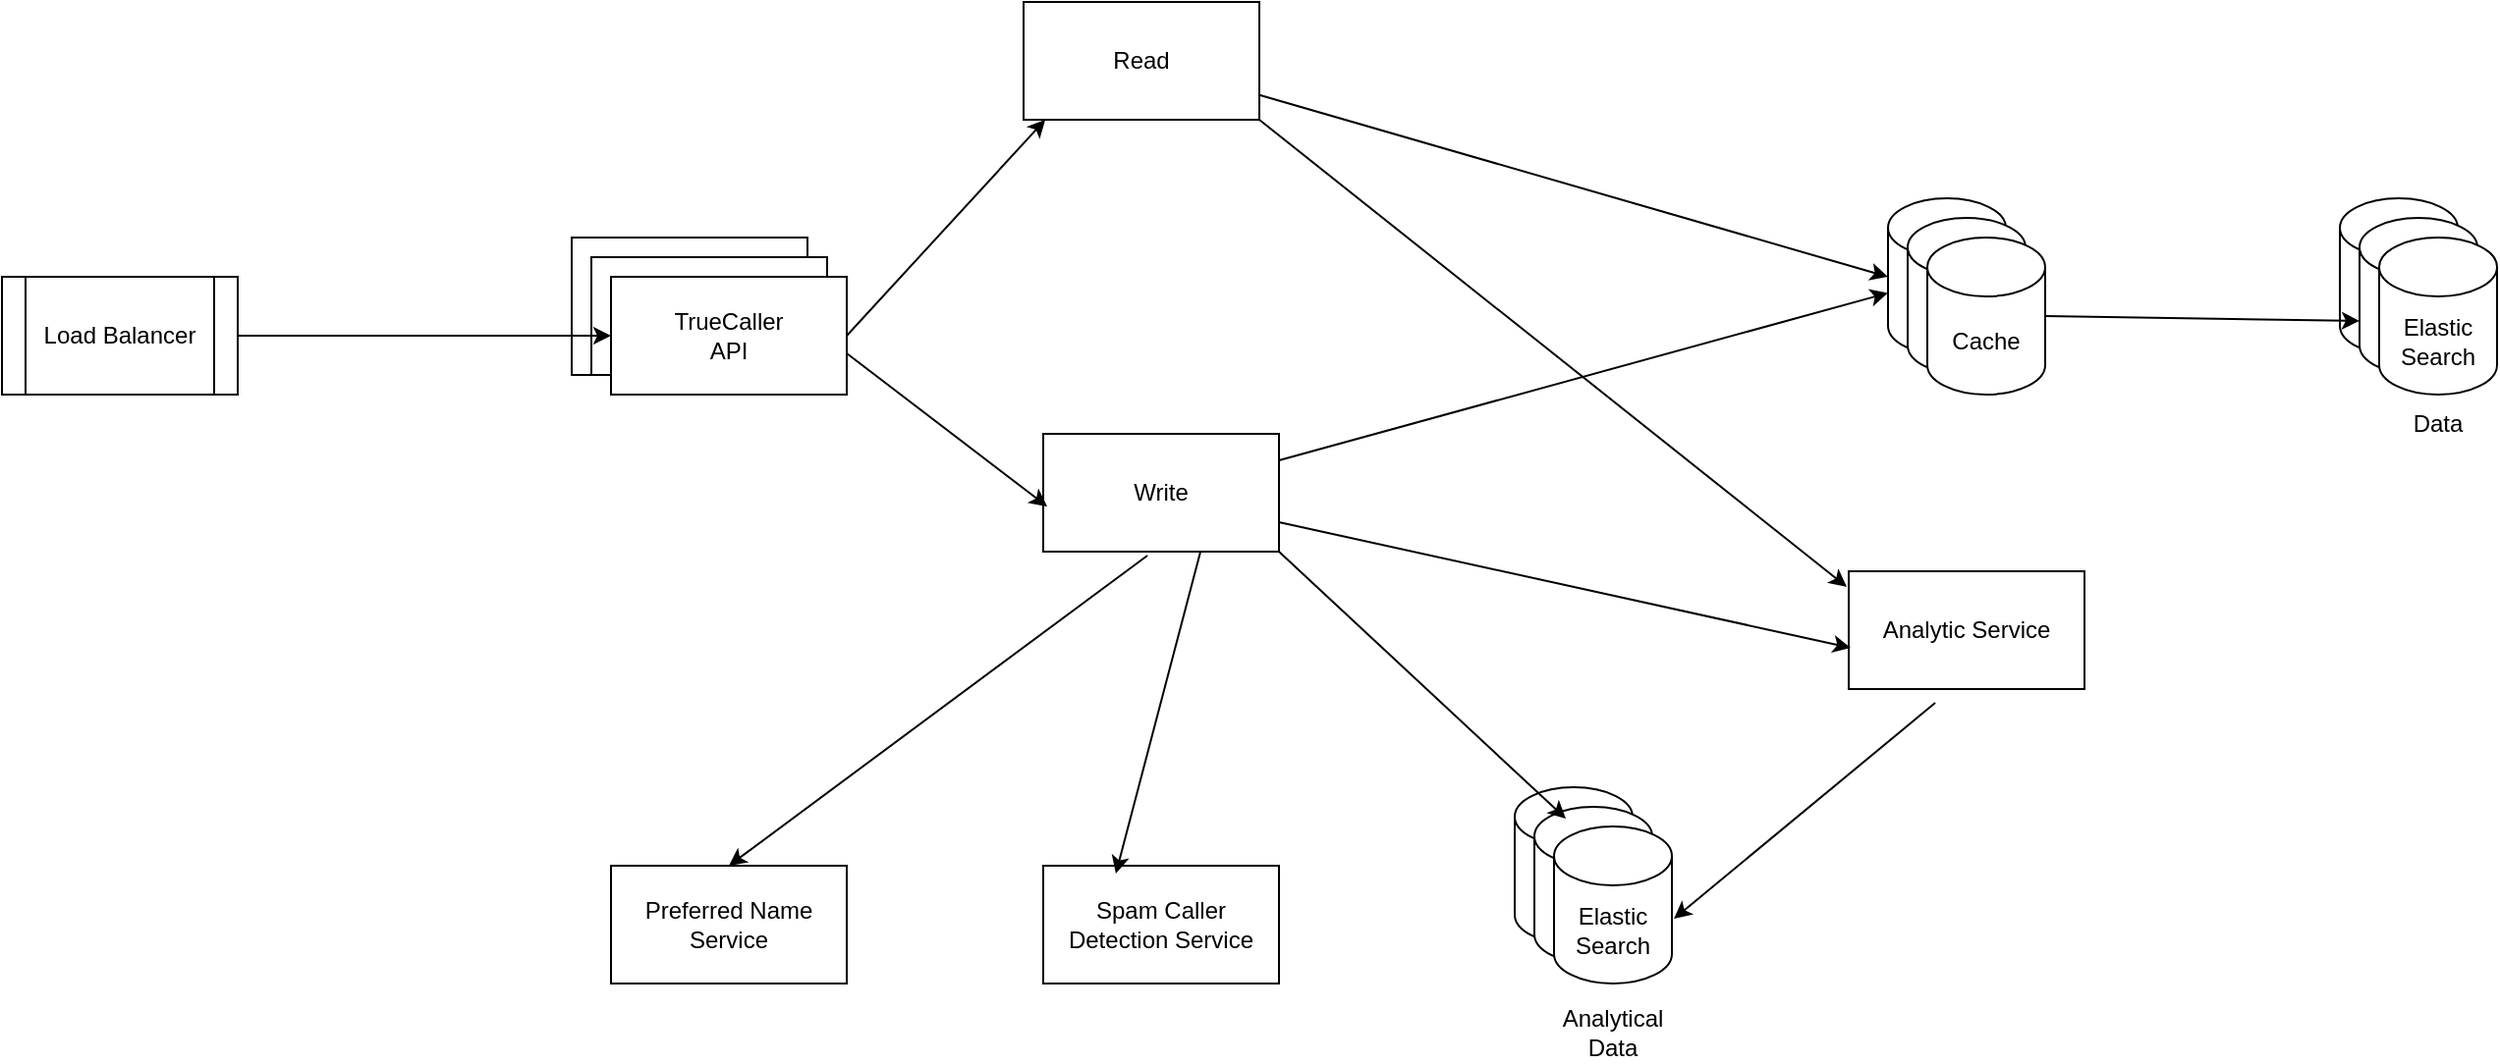 <mxfile version="21.0.6" type="device"><diagram name="Page-1" id="5UpS3IQBhCkCjYnE6m3j"><mxGraphModel dx="1434" dy="764" grid="1" gridSize="10" guides="1" tooltips="1" connect="1" arrows="1" fold="1" page="1" pageScale="1" pageWidth="827" pageHeight="1169" math="0" shadow="0"><root><mxCell id="0"/><mxCell id="1" parent="0"/><mxCell id="q4tTEhbU529VqmFmG8-R-1" value="Load Balancer" style="shape=process;whiteSpace=wrap;html=1;backgroundOutline=1;" vertex="1" parent="1"><mxGeometry x="130" y="350" width="120" height="60" as="geometry"/></mxCell><mxCell id="q4tTEhbU529VqmFmG8-R-2" value="TrueCaller&lt;br&gt;API" style="rounded=0;whiteSpace=wrap;html=1;" vertex="1" parent="1"><mxGeometry x="420" y="330" width="120" height="70" as="geometry"/></mxCell><mxCell id="q4tTEhbU529VqmFmG8-R-3" value="TrueCaller&lt;br&gt;API" style="rounded=0;whiteSpace=wrap;html=1;" vertex="1" parent="1"><mxGeometry x="430" y="340" width="120" height="60" as="geometry"/></mxCell><mxCell id="q4tTEhbU529VqmFmG8-R-4" value="TrueCaller&lt;br&gt;API" style="rounded=0;whiteSpace=wrap;html=1;" vertex="1" parent="1"><mxGeometry x="440" y="350" width="120" height="60" as="geometry"/></mxCell><mxCell id="q4tTEhbU529VqmFmG8-R-5" value="Elastic&lt;br&gt;Search" style="shape=cylinder3;whiteSpace=wrap;html=1;boundedLbl=1;backgroundOutline=1;size=15;" vertex="1" parent="1"><mxGeometry x="1320" y="310" width="60" height="80" as="geometry"/></mxCell><mxCell id="q4tTEhbU529VqmFmG8-R-6" value="Elastic&lt;br&gt;Search" style="shape=cylinder3;whiteSpace=wrap;html=1;boundedLbl=1;backgroundOutline=1;size=15;" vertex="1" parent="1"><mxGeometry x="1330" y="320" width="60" height="80" as="geometry"/></mxCell><mxCell id="q4tTEhbU529VqmFmG8-R-7" value="Elastic&lt;br&gt;Search" style="shape=cylinder3;whiteSpace=wrap;html=1;boundedLbl=1;backgroundOutline=1;size=15;" vertex="1" parent="1"><mxGeometry x="1340" y="330" width="60" height="80" as="geometry"/></mxCell><mxCell id="q4tTEhbU529VqmFmG8-R-8" value="" style="endArrow=classic;html=1;rounded=0;exitX=1;exitY=0.5;exitDx=0;exitDy=0;entryX=0;entryY=0.5;entryDx=0;entryDy=0;" edge="1" parent="1" source="q4tTEhbU529VqmFmG8-R-1" target="q4tTEhbU529VqmFmG8-R-4"><mxGeometry width="50" height="50" relative="1" as="geometry"><mxPoint x="290" y="370" as="sourcePoint"/><mxPoint x="340" y="320" as="targetPoint"/></mxGeometry></mxCell><mxCell id="q4tTEhbU529VqmFmG8-R-10" value="Analytic Service" style="rounded=0;whiteSpace=wrap;html=1;" vertex="1" parent="1"><mxGeometry x="1070" y="500" width="120" height="60" as="geometry"/></mxCell><mxCell id="q4tTEhbU529VqmFmG8-R-20" value="Elastic&lt;br&gt;Search" style="shape=cylinder3;whiteSpace=wrap;html=1;boundedLbl=1;backgroundOutline=1;size=15;" vertex="1" parent="1"><mxGeometry x="900" y="610" width="60" height="80" as="geometry"/></mxCell><mxCell id="q4tTEhbU529VqmFmG8-R-21" value="Elastic&lt;br&gt;Search" style="shape=cylinder3;whiteSpace=wrap;html=1;boundedLbl=1;backgroundOutline=1;size=15;" vertex="1" parent="1"><mxGeometry x="910" y="620" width="60" height="80" as="geometry"/></mxCell><mxCell id="q4tTEhbU529VqmFmG8-R-22" value="Elastic&lt;br&gt;Search" style="shape=cylinder3;whiteSpace=wrap;html=1;boundedLbl=1;backgroundOutline=1;size=15;" vertex="1" parent="1"><mxGeometry x="920" y="630" width="60" height="80" as="geometry"/></mxCell><mxCell id="q4tTEhbU529VqmFmG8-R-23" value="Cache" style="shape=cylinder3;whiteSpace=wrap;html=1;boundedLbl=1;backgroundOutline=1;size=15;" vertex="1" parent="1"><mxGeometry x="1090" y="310" width="60" height="80" as="geometry"/></mxCell><mxCell id="q4tTEhbU529VqmFmG8-R-25" value="" style="endArrow=classic;html=1;rounded=0;" edge="1" parent="1" source="q4tTEhbU529VqmFmG8-R-31" target="q4tTEhbU529VqmFmG8-R-23"><mxGeometry width="50" height="50" relative="1" as="geometry"><mxPoint x="570" y="390" as="sourcePoint"/><mxPoint x="750" y="393" as="targetPoint"/></mxGeometry></mxCell><mxCell id="q4tTEhbU529VqmFmG8-R-26" value="Cache" style="shape=cylinder3;whiteSpace=wrap;html=1;boundedLbl=1;backgroundOutline=1;size=15;" vertex="1" parent="1"><mxGeometry x="1100" y="320" width="60" height="80" as="geometry"/></mxCell><mxCell id="q4tTEhbU529VqmFmG8-R-27" value="Cache" style="shape=cylinder3;whiteSpace=wrap;html=1;boundedLbl=1;backgroundOutline=1;size=15;" vertex="1" parent="1"><mxGeometry x="1110" y="330" width="60" height="80" as="geometry"/></mxCell><mxCell id="q4tTEhbU529VqmFmG8-R-28" value="Preferred Name Service" style="rounded=0;whiteSpace=wrap;html=1;" vertex="1" parent="1"><mxGeometry x="440" y="650" width="120" height="60" as="geometry"/></mxCell><mxCell id="q4tTEhbU529VqmFmG8-R-29" value="Spam Caller Detection Service" style="rounded=0;whiteSpace=wrap;html=1;" vertex="1" parent="1"><mxGeometry x="660" y="650" width="120" height="60" as="geometry"/></mxCell><mxCell id="q4tTEhbU529VqmFmG8-R-30" value="Read" style="rounded=0;whiteSpace=wrap;html=1;" vertex="1" parent="1"><mxGeometry x="650" y="210" width="120" height="60" as="geometry"/></mxCell><mxCell id="q4tTEhbU529VqmFmG8-R-31" value="Write" style="rounded=0;whiteSpace=wrap;html=1;" vertex="1" parent="1"><mxGeometry x="660" y="430" width="120" height="60" as="geometry"/></mxCell><mxCell id="q4tTEhbU529VqmFmG8-R-32" value="" style="endArrow=classic;html=1;rounded=0;exitX=0.442;exitY=1.033;exitDx=0;exitDy=0;exitPerimeter=0;entryX=0.5;entryY=0;entryDx=0;entryDy=0;" edge="1" parent="1" source="q4tTEhbU529VqmFmG8-R-31" target="q4tTEhbU529VqmFmG8-R-28"><mxGeometry width="50" height="50" relative="1" as="geometry"><mxPoint x="785" y="440" as="sourcePoint"/><mxPoint x="940" y="356" as="targetPoint"/></mxGeometry></mxCell><mxCell id="q4tTEhbU529VqmFmG8-R-33" value="" style="endArrow=classic;html=1;rounded=0;exitX=0.667;exitY=1;exitDx=0;exitDy=0;exitPerimeter=0;entryX=0.308;entryY=0.067;entryDx=0;entryDy=0;entryPerimeter=0;" edge="1" parent="1" source="q4tTEhbU529VqmFmG8-R-31" target="q4tTEhbU529VqmFmG8-R-29"><mxGeometry width="50" height="50" relative="1" as="geometry"><mxPoint x="723" y="502" as="sourcePoint"/><mxPoint x="700" y="630" as="targetPoint"/></mxGeometry></mxCell><mxCell id="q4tTEhbU529VqmFmG8-R-34" value="" style="endArrow=classic;html=1;rounded=0;exitX=1;exitY=0.5;exitDx=0;exitDy=0;entryX=0.092;entryY=1;entryDx=0;entryDy=0;entryPerimeter=0;" edge="1" parent="1" source="q4tTEhbU529VqmFmG8-R-4" target="q4tTEhbU529VqmFmG8-R-30"><mxGeometry width="50" height="50" relative="1" as="geometry"><mxPoint x="785" y="440" as="sourcePoint"/><mxPoint x="940" y="356" as="targetPoint"/></mxGeometry></mxCell><mxCell id="q4tTEhbU529VqmFmG8-R-35" value="" style="endArrow=classic;html=1;rounded=0;exitX=1;exitY=0.65;exitDx=0;exitDy=0;entryX=0.017;entryY=0.617;entryDx=0;entryDy=0;entryPerimeter=0;exitPerimeter=0;" edge="1" parent="1" source="q4tTEhbU529VqmFmG8-R-4" target="q4tTEhbU529VqmFmG8-R-31"><mxGeometry width="50" height="50" relative="1" as="geometry"><mxPoint x="570" y="390" as="sourcePoint"/><mxPoint x="671" y="280" as="targetPoint"/></mxGeometry></mxCell><mxCell id="q4tTEhbU529VqmFmG8-R-36" value="" style="endArrow=classic;html=1;rounded=0;entryX=0;entryY=0.5;entryDx=0;entryDy=0;entryPerimeter=0;" edge="1" parent="1" source="q4tTEhbU529VqmFmG8-R-30" target="q4tTEhbU529VqmFmG8-R-23"><mxGeometry width="50" height="50" relative="1" as="geometry"><mxPoint x="570" y="390" as="sourcePoint"/><mxPoint x="671" y="280" as="targetPoint"/></mxGeometry></mxCell><mxCell id="q4tTEhbU529VqmFmG8-R-37" value="Data" style="text;html=1;strokeColor=none;fillColor=none;align=center;verticalAlign=middle;whiteSpace=wrap;rounded=0;" vertex="1" parent="1"><mxGeometry x="1340" y="410" width="60" height="30" as="geometry"/></mxCell><mxCell id="q4tTEhbU529VqmFmG8-R-39" value="" style="endArrow=classic;html=1;rounded=0;entryX=0;entryY=0;entryDx=0;entryDy=52.5;entryPerimeter=0;exitX=1;exitY=0.5;exitDx=0;exitDy=0;exitPerimeter=0;" edge="1" parent="1" source="q4tTEhbU529VqmFmG8-R-27" target="q4tTEhbU529VqmFmG8-R-6"><mxGeometry width="50" height="50" relative="1" as="geometry"><mxPoint x="988" y="450" as="sourcePoint"/><mxPoint x="1100" y="379" as="targetPoint"/></mxGeometry></mxCell><mxCell id="q4tTEhbU529VqmFmG8-R-40" value="" style="endArrow=classic;html=1;rounded=0;exitX=1;exitY=0.75;exitDx=0;exitDy=0;entryX=0.008;entryY=0.65;entryDx=0;entryDy=0;entryPerimeter=0;" edge="1" parent="1" source="q4tTEhbU529VqmFmG8-R-31" target="q4tTEhbU529VqmFmG8-R-10"><mxGeometry width="50" height="50" relative="1" as="geometry"><mxPoint x="750" y="500" as="sourcePoint"/><mxPoint x="897" y="634" as="targetPoint"/></mxGeometry></mxCell><mxCell id="q4tTEhbU529VqmFmG8-R-41" value="" style="endArrow=classic;html=1;rounded=0;exitX=1;exitY=1;exitDx=0;exitDy=0;entryX=-0.008;entryY=0.133;entryDx=0;entryDy=0;entryPerimeter=0;" edge="1" parent="1" source="q4tTEhbU529VqmFmG8-R-30" target="q4tTEhbU529VqmFmG8-R-10"><mxGeometry width="50" height="50" relative="1" as="geometry"><mxPoint x="790" y="485" as="sourcePoint"/><mxPoint x="981" y="519" as="targetPoint"/></mxGeometry></mxCell><mxCell id="q4tTEhbU529VqmFmG8-R-42" value="" style="endArrow=classic;html=1;rounded=0;entryX=1.017;entryY=0.588;entryDx=0;entryDy=0;entryPerimeter=0;exitX=0.367;exitY=1.117;exitDx=0;exitDy=0;exitPerimeter=0;" edge="1" parent="1" source="q4tTEhbU529VqmFmG8-R-10" target="q4tTEhbU529VqmFmG8-R-22"><mxGeometry width="50" height="50" relative="1" as="geometry"><mxPoint x="1180" y="380" as="sourcePoint"/><mxPoint x="1340" y="383" as="targetPoint"/></mxGeometry></mxCell><mxCell id="q4tTEhbU529VqmFmG8-R-44" value="Analytical Data" style="text;html=1;strokeColor=none;fillColor=none;align=center;verticalAlign=middle;whiteSpace=wrap;rounded=0;" vertex="1" parent="1"><mxGeometry x="920" y="720" width="60" height="30" as="geometry"/></mxCell><mxCell id="q4tTEhbU529VqmFmG8-R-45" value="" style="endArrow=classic;html=1;rounded=0;exitX=1;exitY=1;exitDx=0;exitDy=0;entryX=0.267;entryY=0.075;entryDx=0;entryDy=0;entryPerimeter=0;" edge="1" parent="1" source="q4tTEhbU529VqmFmG8-R-31" target="q4tTEhbU529VqmFmG8-R-21"><mxGeometry width="50" height="50" relative="1" as="geometry"><mxPoint x="790" y="485" as="sourcePoint"/><mxPoint x="1081" y="549" as="targetPoint"/></mxGeometry></mxCell></root></mxGraphModel></diagram></mxfile>
